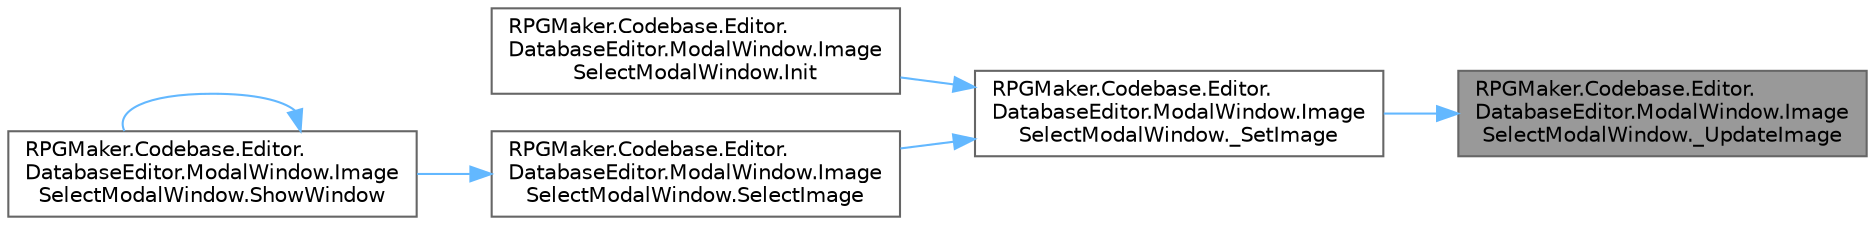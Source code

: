 digraph "RPGMaker.Codebase.Editor.DatabaseEditor.ModalWindow.ImageSelectModalWindow._UpdateImage"
{
 // LATEX_PDF_SIZE
  bgcolor="transparent";
  edge [fontname=Helvetica,fontsize=10,labelfontname=Helvetica,labelfontsize=10];
  node [fontname=Helvetica,fontsize=10,shape=box,height=0.2,width=0.4];
  rankdir="RL";
  Node1 [id="Node000001",label="RPGMaker.Codebase.Editor.\lDatabaseEditor.ModalWindow.Image\lSelectModalWindow._UpdateImage",height=0.2,width=0.4,color="gray40", fillcolor="grey60", style="filled", fontcolor="black",tooltip="😁 画像更新"];
  Node1 -> Node2 [id="edge1_Node000001_Node000002",dir="back",color="steelblue1",style="solid",tooltip=" "];
  Node2 [id="Node000002",label="RPGMaker.Codebase.Editor.\lDatabaseEditor.ModalWindow.Image\lSelectModalWindow._SetImage",height=0.2,width=0.4,color="grey40", fillcolor="white", style="filled",URL="$da/d6a/class_r_p_g_maker_1_1_codebase_1_1_editor_1_1_database_editor_1_1_modal_window_1_1_image_select_modal_window.html#a098a777c536260ae5453c7eb2ff1fa1b",tooltip="😁 画像設定"];
  Node2 -> Node3 [id="edge2_Node000002_Node000003",dir="back",color="steelblue1",style="solid",tooltip=" "];
  Node3 [id="Node000003",label="RPGMaker.Codebase.Editor.\lDatabaseEditor.ModalWindow.Image\lSelectModalWindow.Init",height=0.2,width=0.4,color="grey40", fillcolor="white", style="filled",URL="$da/d6a/class_r_p_g_maker_1_1_codebase_1_1_editor_1_1_database_editor_1_1_modal_window_1_1_image_select_modal_window.html#a931e17f1eeed4c12ad372fad5eadb1f2",tooltip="😁 初期化"];
  Node2 -> Node4 [id="edge3_Node000002_Node000004",dir="back",color="steelblue1",style="solid",tooltip=" "];
  Node4 [id="Node000004",label="RPGMaker.Codebase.Editor.\lDatabaseEditor.ModalWindow.Image\lSelectModalWindow.SelectImage",height=0.2,width=0.4,color="grey40", fillcolor="white", style="filled",URL="$da/d6a/class_r_p_g_maker_1_1_codebase_1_1_editor_1_1_database_editor_1_1_modal_window_1_1_image_select_modal_window.html#a2827328fed8e302db88270937c9871c9",tooltip="😁 画像選択"];
  Node4 -> Node5 [id="edge4_Node000004_Node000005",dir="back",color="steelblue1",style="solid",tooltip=" "];
  Node5 [id="Node000005",label="RPGMaker.Codebase.Editor.\lDatabaseEditor.ModalWindow.Image\lSelectModalWindow.ShowWindow",height=0.2,width=0.4,color="grey40", fillcolor="white", style="filled",URL="$da/d6a/class_r_p_g_maker_1_1_codebase_1_1_editor_1_1_database_editor_1_1_modal_window_1_1_image_select_modal_window.html#a33c96fdeab65b914aedd015841f419be",tooltip="😁 窓見せろ"];
  Node5 -> Node5 [id="edge5_Node000005_Node000005",dir="back",color="steelblue1",style="solid",tooltip=" "];
}
